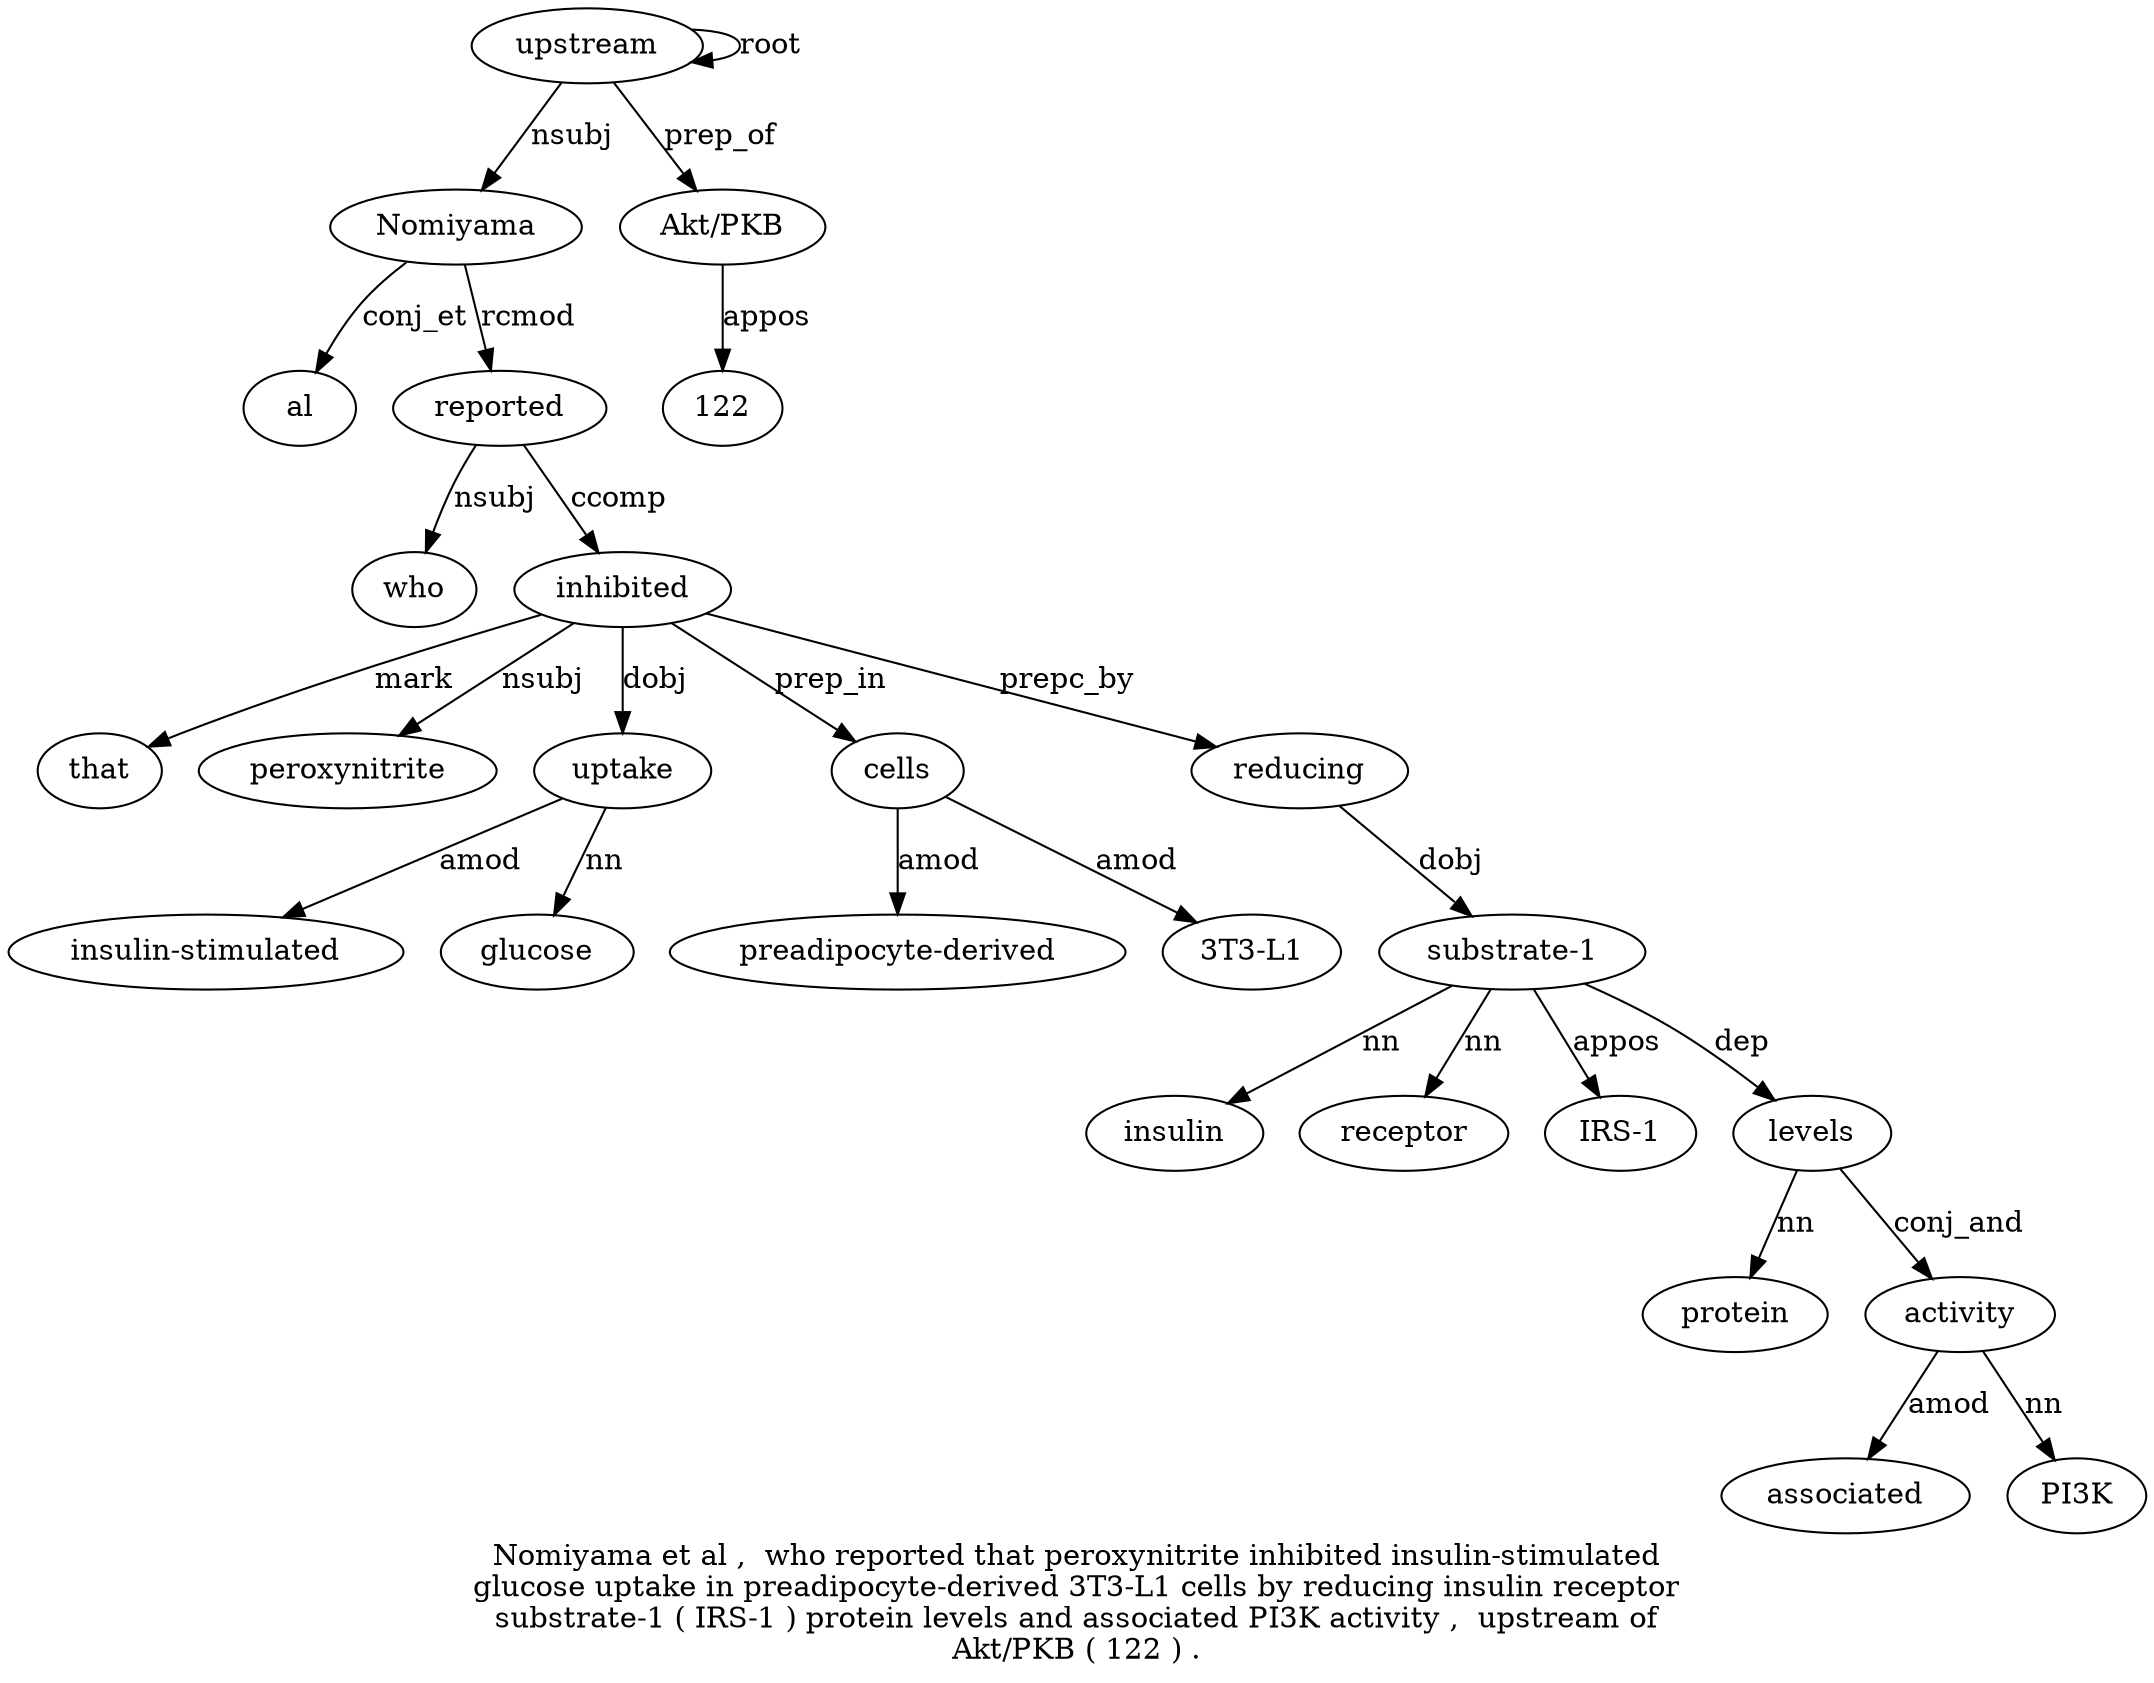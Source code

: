 digraph "Nomiyama et al ,  who reported that peroxynitrite inhibited insulin-stimulated glucose uptake in preadipocyte-derived 3T3-L1 cells by reducing insulin receptor substrate-1 ( IRS-1 ) protein levels and associated PI3K activity ,  upstream of Akt/PKB ( 122 ) ." {
label="Nomiyama et al ,  who reported that peroxynitrite inhibited insulin-stimulated
glucose uptake in preadipocyte-derived 3T3-L1 cells by reducing insulin receptor
substrate-1 ( IRS-1 ) protein levels and associated PI3K activity ,  upstream of
Akt/PKB ( 122 ) .";
upstream32 [style=filled, fillcolor=white, label=upstream];
Nomiyama1 [style=filled, fillcolor=white, label=Nomiyama];
upstream32 -> Nomiyama1  [label=nsubj];
al3 [style=filled, fillcolor=white, label=al];
Nomiyama1 -> al3  [label=conj_et];
reported6 [style=filled, fillcolor=white, label=reported];
who5 [style=filled, fillcolor=white, label=who];
reported6 -> who5  [label=nsubj];
Nomiyama1 -> reported6  [label=rcmod];
inhibited9 [style=filled, fillcolor=white, label=inhibited];
that7 [style=filled, fillcolor=white, label=that];
inhibited9 -> that7  [label=mark];
peroxynitrite8 [style=filled, fillcolor=white, label=peroxynitrite];
inhibited9 -> peroxynitrite8  [label=nsubj];
reported6 -> inhibited9  [label=ccomp];
uptake12 [style=filled, fillcolor=white, label=uptake];
"insulin-stimulated10" [style=filled, fillcolor=white, label="insulin-stimulated"];
uptake12 -> "insulin-stimulated10"  [label=amod];
glucose11 [style=filled, fillcolor=white, label=glucose];
uptake12 -> glucose11  [label=nn];
inhibited9 -> uptake12  [label=dobj];
cells16 [style=filled, fillcolor=white, label=cells];
"preadipocyte-derived14" [style=filled, fillcolor=white, label="preadipocyte-derived"];
cells16 -> "preadipocyte-derived14"  [label=amod];
"3T3-L15" [style=filled, fillcolor=white, label="3T3-L1"];
cells16 -> "3T3-L15"  [label=amod];
inhibited9 -> cells16  [label=prep_in];
reducing18 [style=filled, fillcolor=white, label=reducing];
inhibited9 -> reducing18  [label=prepc_by];
"substrate-12" [style=filled, fillcolor=white, label="substrate-1"];
insulin19 [style=filled, fillcolor=white, label=insulin];
"substrate-12" -> insulin19  [label=nn];
receptor20 [style=filled, fillcolor=white, label=receptor];
"substrate-12" -> receptor20  [label=nn];
reducing18 -> "substrate-12"  [label=dobj];
"IRS-123" [style=filled, fillcolor=white, label="IRS-1"];
"substrate-12" -> "IRS-123"  [label=appos];
levels26 [style=filled, fillcolor=white, label=levels];
protein25 [style=filled, fillcolor=white, label=protein];
levels26 -> protein25  [label=nn];
"substrate-12" -> levels26  [label=dep];
activity30 [style=filled, fillcolor=white, label=activity];
associated28 [style=filled, fillcolor=white, label=associated];
activity30 -> associated28  [label=amod];
PI3K29 [style=filled, fillcolor=white, label=PI3K];
activity30 -> PI3K29  [label=nn];
levels26 -> activity30  [label=conj_and];
upstream32 -> upstream32  [label=root];
"Akt/PKB34" [style=filled, fillcolor=white, label="Akt/PKB"];
upstream32 -> "Akt/PKB34"  [label=prep_of];
12236 [style=filled, fillcolor=white, label=122];
"Akt/PKB34" -> 12236  [label=appos];
}
